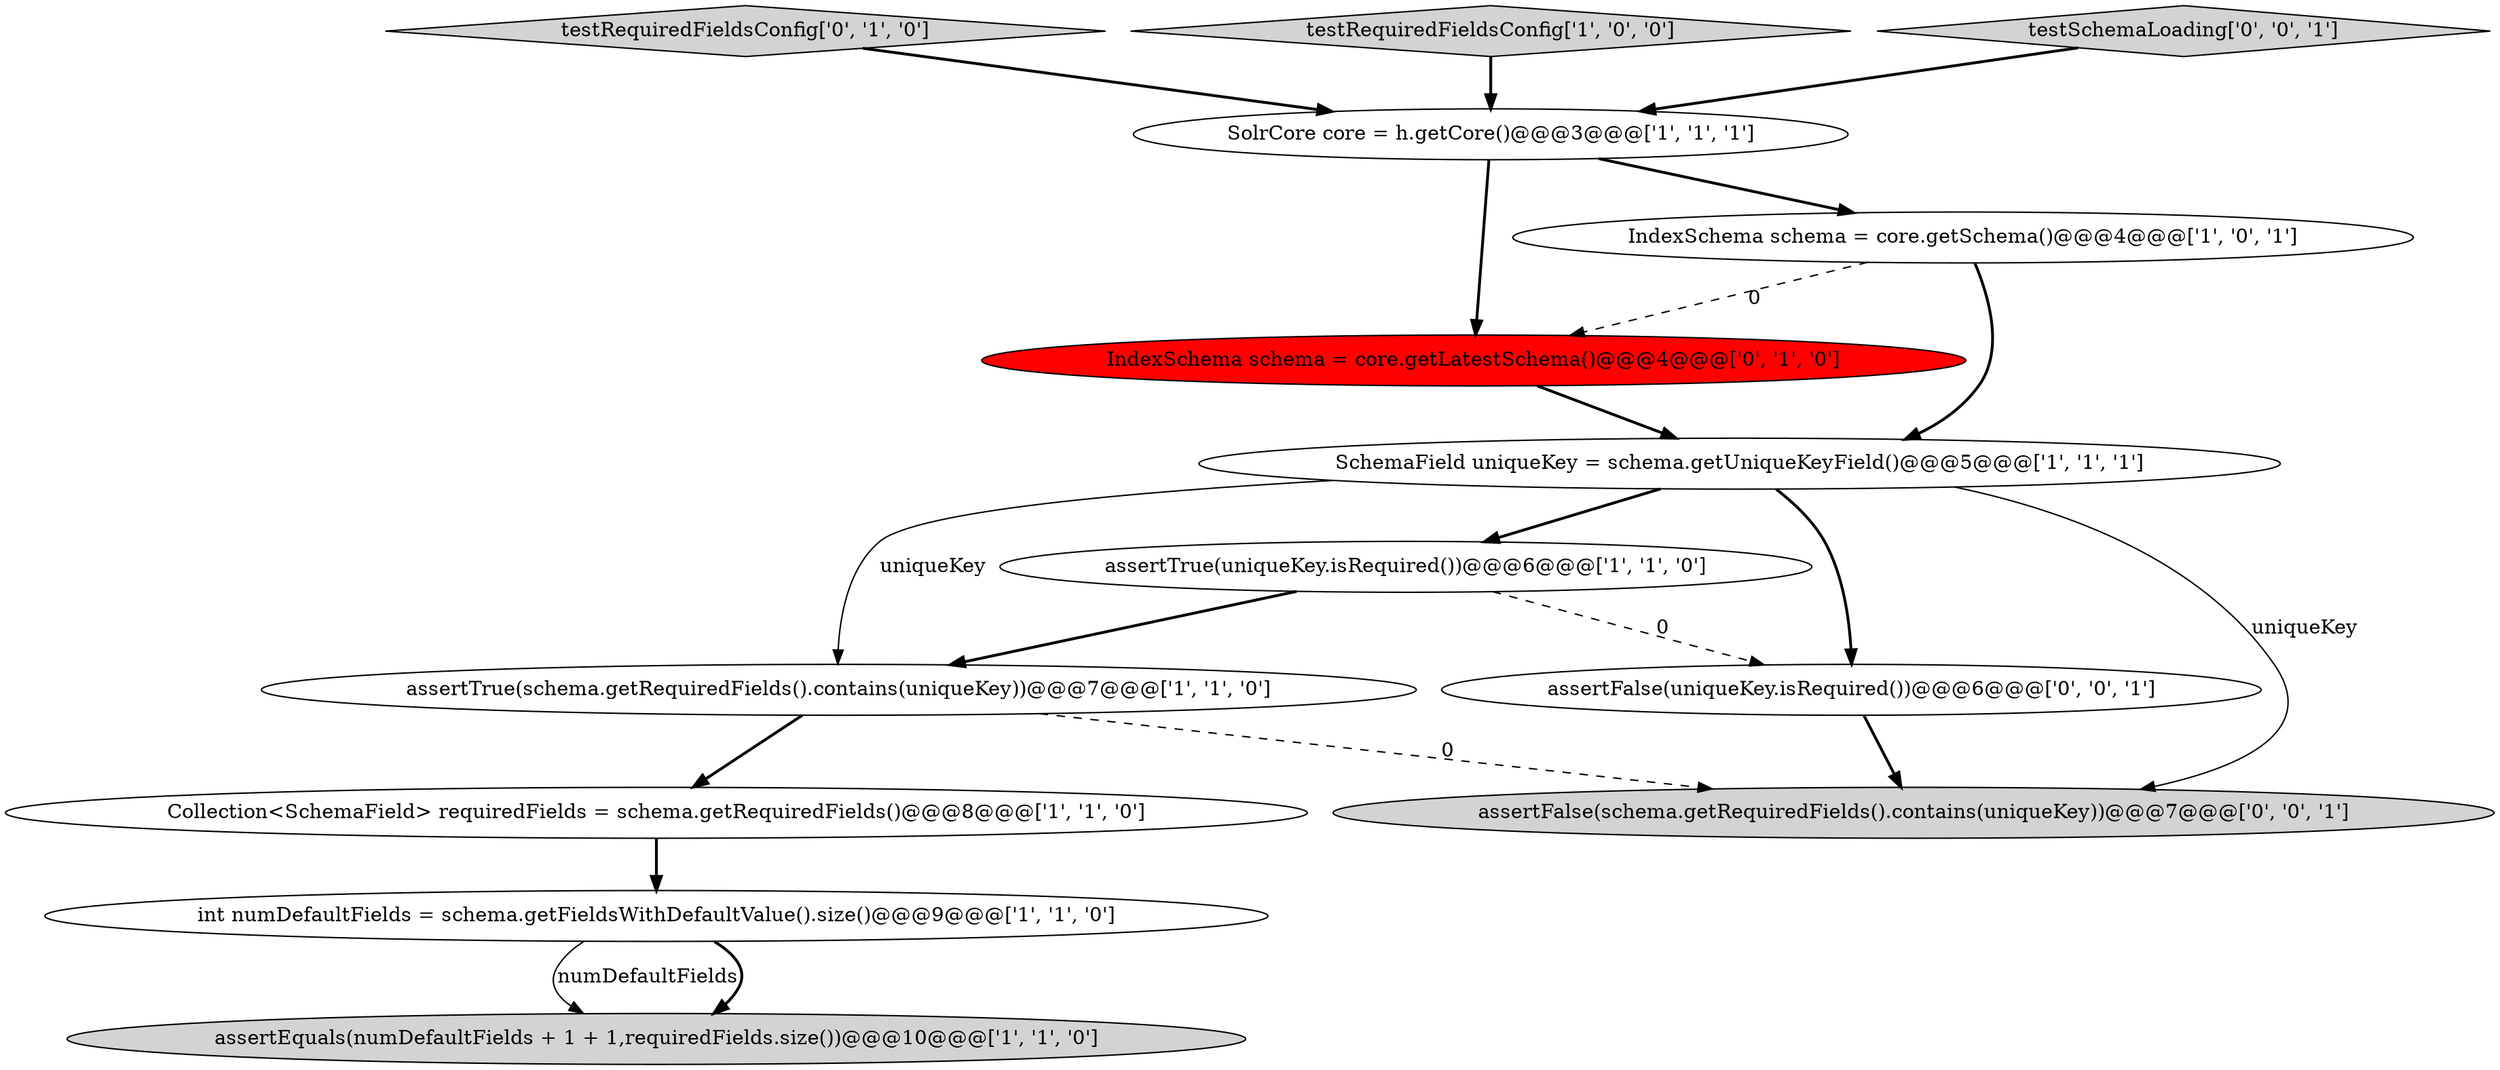 digraph {
8 [style = filled, label = "assertEquals(numDefaultFields + 1 + 1,requiredFields.size())@@@10@@@['1', '1', '0']", fillcolor = lightgray, shape = ellipse image = "AAA0AAABBB1BBB"];
9 [style = filled, label = "IndexSchema schema = core.getLatestSchema()@@@4@@@['0', '1', '0']", fillcolor = red, shape = ellipse image = "AAA1AAABBB2BBB"];
5 [style = filled, label = "SchemaField uniqueKey = schema.getUniqueKeyField()@@@5@@@['1', '1', '1']", fillcolor = white, shape = ellipse image = "AAA0AAABBB1BBB"];
0 [style = filled, label = "Collection<SchemaField> requiredFields = schema.getRequiredFields()@@@8@@@['1', '1', '0']", fillcolor = white, shape = ellipse image = "AAA0AAABBB1BBB"];
4 [style = filled, label = "assertTrue(schema.getRequiredFields().contains(uniqueKey))@@@7@@@['1', '1', '0']", fillcolor = white, shape = ellipse image = "AAA0AAABBB1BBB"];
10 [style = filled, label = "testRequiredFieldsConfig['0', '1', '0']", fillcolor = lightgray, shape = diamond image = "AAA0AAABBB2BBB"];
2 [style = filled, label = "int numDefaultFields = schema.getFieldsWithDefaultValue().size()@@@9@@@['1', '1', '0']", fillcolor = white, shape = ellipse image = "AAA0AAABBB1BBB"];
1 [style = filled, label = "SolrCore core = h.getCore()@@@3@@@['1', '1', '1']", fillcolor = white, shape = ellipse image = "AAA0AAABBB1BBB"];
7 [style = filled, label = "assertTrue(uniqueKey.isRequired())@@@6@@@['1', '1', '0']", fillcolor = white, shape = ellipse image = "AAA0AAABBB1BBB"];
13 [style = filled, label = "assertFalse(uniqueKey.isRequired())@@@6@@@['0', '0', '1']", fillcolor = white, shape = ellipse image = "AAA0AAABBB3BBB"];
6 [style = filled, label = "testRequiredFieldsConfig['1', '0', '0']", fillcolor = lightgray, shape = diamond image = "AAA0AAABBB1BBB"];
11 [style = filled, label = "assertFalse(schema.getRequiredFields().contains(uniqueKey))@@@7@@@['0', '0', '1']", fillcolor = lightgray, shape = ellipse image = "AAA0AAABBB3BBB"];
12 [style = filled, label = "testSchemaLoading['0', '0', '1']", fillcolor = lightgray, shape = diamond image = "AAA0AAABBB3BBB"];
3 [style = filled, label = "IndexSchema schema = core.getSchema()@@@4@@@['1', '0', '1']", fillcolor = white, shape = ellipse image = "AAA0AAABBB1BBB"];
1->3 [style = bold, label=""];
9->5 [style = bold, label=""];
5->7 [style = bold, label=""];
6->1 [style = bold, label=""];
2->8 [style = solid, label="numDefaultFields"];
3->5 [style = bold, label=""];
7->4 [style = bold, label=""];
4->11 [style = dashed, label="0"];
10->1 [style = bold, label=""];
3->9 [style = dashed, label="0"];
12->1 [style = bold, label=""];
13->11 [style = bold, label=""];
5->4 [style = solid, label="uniqueKey"];
5->11 [style = solid, label="uniqueKey"];
2->8 [style = bold, label=""];
1->9 [style = bold, label=""];
4->0 [style = bold, label=""];
0->2 [style = bold, label=""];
7->13 [style = dashed, label="0"];
5->13 [style = bold, label=""];
}
